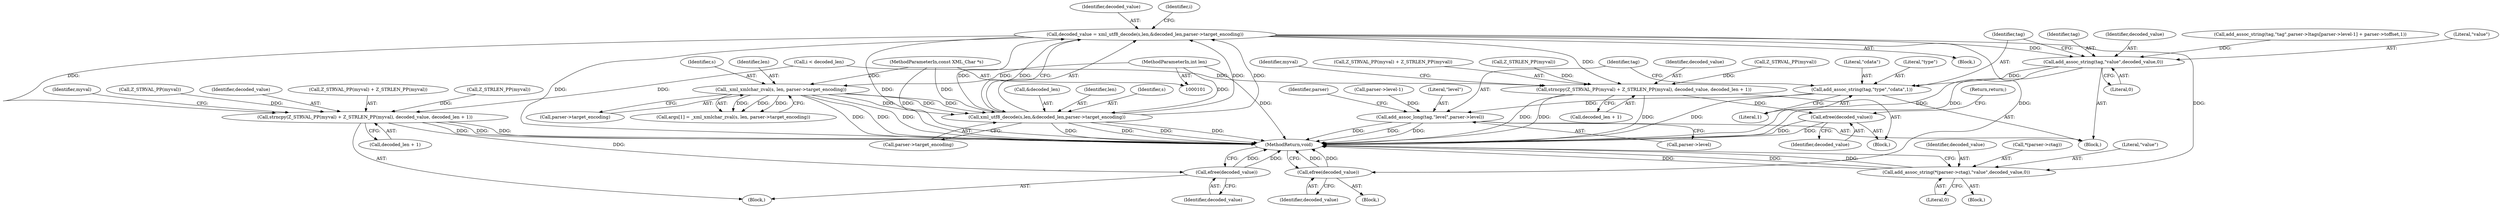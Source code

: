 digraph "0_php_dccda88f27a084bcbbb30198ace12b4e7ae961cc_4@pointer" {
"1000169" [label="(Call,decoded_value = xml_utf8_decode(s,len,&decoded_len,parser->target_encoding))"];
"1000171" [label="(Call,xml_utf8_decode(s,len,&decoded_len,parser->target_encoding))"];
"1000134" [label="(Call,_xml_xmlchar_zval(s, len, parser->target_encoding))"];
"1000103" [label="(MethodParameterIn,const XML_Char *s)"];
"1000104" [label="(MethodParameterIn,int len)"];
"1000253" [label="(Call,strncpy(Z_STRVAL_PP(myval) + Z_STRLEN_PP(myval), decoded_value, decoded_len + 1))"];
"1000267" [label="(Call,efree(decoded_value))"];
"1000271" [label="(Call,add_assoc_string(*(parser->ctag),\"value\",decoded_value,0))"];
"1000364" [label="(Call,strncpy(Z_STRVAL_PP(myval) + Z_STRLEN_PP(myval), decoded_value, decoded_len + 1))"];
"1000378" [label="(Call,efree(decoded_value))"];
"1000424" [label="(Call,add_assoc_string(tag,\"value\",decoded_value,0))"];
"1000429" [label="(Call,add_assoc_string(tag,\"type\",\"cdata\",1))"];
"1000434" [label="(Call,add_assoc_long(tag,\"level\",parser->level))"];
"1000463" [label="(Call,efree(decoded_value))"];
"1000278" [label="(Literal,0)"];
"1000436" [label="(Literal,\"level\")"];
"1000425" [label="(Identifier,tag)"];
"1000387" [label="(Block,)"];
"1000370" [label="(Identifier,decoded_value)"];
"1000437" [label="(Call,parser->level)"];
"1000464" [label="(Identifier,decoded_value)"];
"1000427" [label="(Identifier,decoded_value)"];
"1000462" [label="(Block,)"];
"1000267" [label="(Call,efree(decoded_value))"];
"1000257" [label="(Call,Z_STRLEN_PP(myval))"];
"1000424" [label="(Call,add_assoc_string(tag,\"value\",decoded_value,0))"];
"1000366" [label="(Call,Z_STRVAL_PP(myval))"];
"1000137" [label="(Call,parser->target_encoding)"];
"1000130" [label="(Call,args[1] = _xml_xmlchar_zval(s, len, parser->target_encoding))"];
"1000270" [label="(Block,)"];
"1000371" [label="(Call,decoded_len + 1)"];
"1000380" [label="(Return,return;)"];
"1000104" [label="(MethodParameterIn,int len)"];
"1000277" [label="(Identifier,decoded_value)"];
"1000171" [label="(Call,xml_utf8_decode(s,len,&decoded_len,parser->target_encoding))"];
"1000443" [label="(Identifier,parser)"];
"1000432" [label="(Literal,\"cdata\")"];
"1000161" [label="(Block,)"];
"1000271" [label="(Call,add_assoc_string(*(parser->ctag),\"value\",decoded_value,0))"];
"1000465" [label="(MethodReturn,void)"];
"1000136" [label="(Identifier,len)"];
"1000135" [label="(Identifier,s)"];
"1000169" [label="(Call,decoded_value = xml_utf8_decode(s,len,&decoded_len,parser->target_encoding))"];
"1000376" [label="(Identifier,myval)"];
"1000183" [label="(Call,i < decoded_len)"];
"1000265" [label="(Identifier,myval)"];
"1000433" [label="(Literal,1)"];
"1000255" [label="(Call,Z_STRVAL_PP(myval))"];
"1000103" [label="(MethodParameterIn,const XML_Char *s)"];
"1000429" [label="(Call,add_assoc_string(tag,\"type\",\"cdata\",1))"];
"1000407" [label="(Call,add_assoc_string(tag,\"tag\",parser->ltags[parser->level-1] + parser->toffset,1))"];
"1000428" [label="(Literal,0)"];
"1000347" [label="(Block,)"];
"1000253" [label="(Call,strncpy(Z_STRVAL_PP(myval) + Z_STRLEN_PP(myval), decoded_value, decoded_len + 1))"];
"1000426" [label="(Literal,\"value\")"];
"1000272" [label="(Call,*(parser->ctag))"];
"1000268" [label="(Identifier,decoded_value)"];
"1000365" [label="(Call,Z_STRVAL_PP(myval) + Z_STRLEN_PP(myval))"];
"1000434" [label="(Call,add_assoc_long(tag,\"level\",parser->level))"];
"1000463" [label="(Call,efree(decoded_value))"];
"1000176" [label="(Call,parser->target_encoding)"];
"1000134" [label="(Call,_xml_xmlchar_zval(s, len, parser->target_encoding))"];
"1000170" [label="(Identifier,decoded_value)"];
"1000174" [label="(Call,&decoded_len)"];
"1000260" [label="(Call,decoded_len + 1)"];
"1000276" [label="(Literal,\"value\")"];
"1000173" [label="(Identifier,len)"];
"1000368" [label="(Call,Z_STRLEN_PP(myval))"];
"1000430" [label="(Identifier,tag)"];
"1000431" [label="(Literal,\"type\")"];
"1000415" [label="(Call,parser->level-1)"];
"1000259" [label="(Identifier,decoded_value)"];
"1000172" [label="(Identifier,s)"];
"1000379" [label="(Identifier,decoded_value)"];
"1000236" [label="(Block,)"];
"1000435" [label="(Identifier,tag)"];
"1000378" [label="(Call,efree(decoded_value))"];
"1000181" [label="(Identifier,i)"];
"1000364" [label="(Call,strncpy(Z_STRVAL_PP(myval) + Z_STRLEN_PP(myval), decoded_value, decoded_len + 1))"];
"1000254" [label="(Call,Z_STRVAL_PP(myval) + Z_STRLEN_PP(myval))"];
"1000169" -> "1000161"  [label="AST: "];
"1000169" -> "1000171"  [label="CFG: "];
"1000170" -> "1000169"  [label="AST: "];
"1000171" -> "1000169"  [label="AST: "];
"1000181" -> "1000169"  [label="CFG: "];
"1000169" -> "1000465"  [label="DDG: "];
"1000169" -> "1000465"  [label="DDG: "];
"1000171" -> "1000169"  [label="DDG: "];
"1000171" -> "1000169"  [label="DDG: "];
"1000171" -> "1000169"  [label="DDG: "];
"1000171" -> "1000169"  [label="DDG: "];
"1000169" -> "1000253"  [label="DDG: "];
"1000169" -> "1000271"  [label="DDG: "];
"1000169" -> "1000364"  [label="DDG: "];
"1000169" -> "1000424"  [label="DDG: "];
"1000169" -> "1000463"  [label="DDG: "];
"1000171" -> "1000176"  [label="CFG: "];
"1000172" -> "1000171"  [label="AST: "];
"1000173" -> "1000171"  [label="AST: "];
"1000174" -> "1000171"  [label="AST: "];
"1000176" -> "1000171"  [label="AST: "];
"1000171" -> "1000465"  [label="DDG: "];
"1000171" -> "1000465"  [label="DDG: "];
"1000171" -> "1000465"  [label="DDG: "];
"1000171" -> "1000465"  [label="DDG: "];
"1000134" -> "1000171"  [label="DDG: "];
"1000134" -> "1000171"  [label="DDG: "];
"1000134" -> "1000171"  [label="DDG: "];
"1000103" -> "1000171"  [label="DDG: "];
"1000104" -> "1000171"  [label="DDG: "];
"1000134" -> "1000130"  [label="AST: "];
"1000134" -> "1000137"  [label="CFG: "];
"1000135" -> "1000134"  [label="AST: "];
"1000136" -> "1000134"  [label="AST: "];
"1000137" -> "1000134"  [label="AST: "];
"1000130" -> "1000134"  [label="CFG: "];
"1000134" -> "1000465"  [label="DDG: "];
"1000134" -> "1000465"  [label="DDG: "];
"1000134" -> "1000465"  [label="DDG: "];
"1000134" -> "1000130"  [label="DDG: "];
"1000134" -> "1000130"  [label="DDG: "];
"1000134" -> "1000130"  [label="DDG: "];
"1000103" -> "1000134"  [label="DDG: "];
"1000104" -> "1000134"  [label="DDG: "];
"1000103" -> "1000101"  [label="AST: "];
"1000103" -> "1000465"  [label="DDG: "];
"1000104" -> "1000101"  [label="AST: "];
"1000104" -> "1000465"  [label="DDG: "];
"1000253" -> "1000236"  [label="AST: "];
"1000253" -> "1000260"  [label="CFG: "];
"1000254" -> "1000253"  [label="AST: "];
"1000259" -> "1000253"  [label="AST: "];
"1000260" -> "1000253"  [label="AST: "];
"1000265" -> "1000253"  [label="CFG: "];
"1000253" -> "1000465"  [label="DDG: "];
"1000253" -> "1000465"  [label="DDG: "];
"1000253" -> "1000465"  [label="DDG: "];
"1000255" -> "1000253"  [label="DDG: "];
"1000257" -> "1000253"  [label="DDG: "];
"1000183" -> "1000253"  [label="DDG: "];
"1000253" -> "1000267"  [label="DDG: "];
"1000267" -> "1000236"  [label="AST: "];
"1000267" -> "1000268"  [label="CFG: "];
"1000268" -> "1000267"  [label="AST: "];
"1000465" -> "1000267"  [label="CFG: "];
"1000267" -> "1000465"  [label="DDG: "];
"1000267" -> "1000465"  [label="DDG: "];
"1000271" -> "1000270"  [label="AST: "];
"1000271" -> "1000278"  [label="CFG: "];
"1000272" -> "1000271"  [label="AST: "];
"1000276" -> "1000271"  [label="AST: "];
"1000277" -> "1000271"  [label="AST: "];
"1000278" -> "1000271"  [label="AST: "];
"1000465" -> "1000271"  [label="CFG: "];
"1000271" -> "1000465"  [label="DDG: "];
"1000271" -> "1000465"  [label="DDG: "];
"1000271" -> "1000465"  [label="DDG: "];
"1000364" -> "1000347"  [label="AST: "];
"1000364" -> "1000371"  [label="CFG: "];
"1000365" -> "1000364"  [label="AST: "];
"1000370" -> "1000364"  [label="AST: "];
"1000371" -> "1000364"  [label="AST: "];
"1000376" -> "1000364"  [label="CFG: "];
"1000364" -> "1000465"  [label="DDG: "];
"1000364" -> "1000465"  [label="DDG: "];
"1000364" -> "1000465"  [label="DDG: "];
"1000366" -> "1000364"  [label="DDG: "];
"1000368" -> "1000364"  [label="DDG: "];
"1000183" -> "1000364"  [label="DDG: "];
"1000364" -> "1000378"  [label="DDG: "];
"1000378" -> "1000347"  [label="AST: "];
"1000378" -> "1000379"  [label="CFG: "];
"1000379" -> "1000378"  [label="AST: "];
"1000380" -> "1000378"  [label="CFG: "];
"1000378" -> "1000465"  [label="DDG: "];
"1000378" -> "1000465"  [label="DDG: "];
"1000424" -> "1000387"  [label="AST: "];
"1000424" -> "1000428"  [label="CFG: "];
"1000425" -> "1000424"  [label="AST: "];
"1000426" -> "1000424"  [label="AST: "];
"1000427" -> "1000424"  [label="AST: "];
"1000428" -> "1000424"  [label="AST: "];
"1000430" -> "1000424"  [label="CFG: "];
"1000424" -> "1000465"  [label="DDG: "];
"1000424" -> "1000465"  [label="DDG: "];
"1000407" -> "1000424"  [label="DDG: "];
"1000424" -> "1000429"  [label="DDG: "];
"1000429" -> "1000387"  [label="AST: "];
"1000429" -> "1000433"  [label="CFG: "];
"1000430" -> "1000429"  [label="AST: "];
"1000431" -> "1000429"  [label="AST: "];
"1000432" -> "1000429"  [label="AST: "];
"1000433" -> "1000429"  [label="AST: "];
"1000435" -> "1000429"  [label="CFG: "];
"1000429" -> "1000465"  [label="DDG: "];
"1000429" -> "1000434"  [label="DDG: "];
"1000434" -> "1000387"  [label="AST: "];
"1000434" -> "1000437"  [label="CFG: "];
"1000435" -> "1000434"  [label="AST: "];
"1000436" -> "1000434"  [label="AST: "];
"1000437" -> "1000434"  [label="AST: "];
"1000443" -> "1000434"  [label="CFG: "];
"1000434" -> "1000465"  [label="DDG: "];
"1000434" -> "1000465"  [label="DDG: "];
"1000434" -> "1000465"  [label="DDG: "];
"1000415" -> "1000434"  [label="DDG: "];
"1000463" -> "1000462"  [label="AST: "];
"1000463" -> "1000464"  [label="CFG: "];
"1000464" -> "1000463"  [label="AST: "];
"1000465" -> "1000463"  [label="CFG: "];
"1000463" -> "1000465"  [label="DDG: "];
"1000463" -> "1000465"  [label="DDG: "];
}
